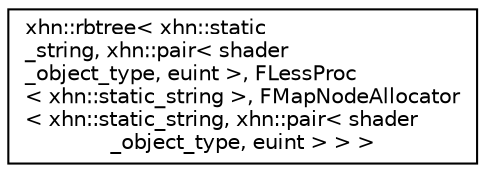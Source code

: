 digraph "Graphical Class Hierarchy"
{
  edge [fontname="Helvetica",fontsize="10",labelfontname="Helvetica",labelfontsize="10"];
  node [fontname="Helvetica",fontsize="10",shape=record];
  rankdir="LR";
  Node1 [label="xhn::rbtree\< xhn::static\l_string, xhn::pair\< shader\l_object_type, euint \>, FLessProc\l\< xhn::static_string \>, FMapNodeAllocator\l\< xhn::static_string, xhn::pair\< shader\l_object_type, euint \> \> \>",height=0.2,width=0.4,color="black", fillcolor="white", style="filled",URL="$classxhn_1_1rbtree.html"];
}
